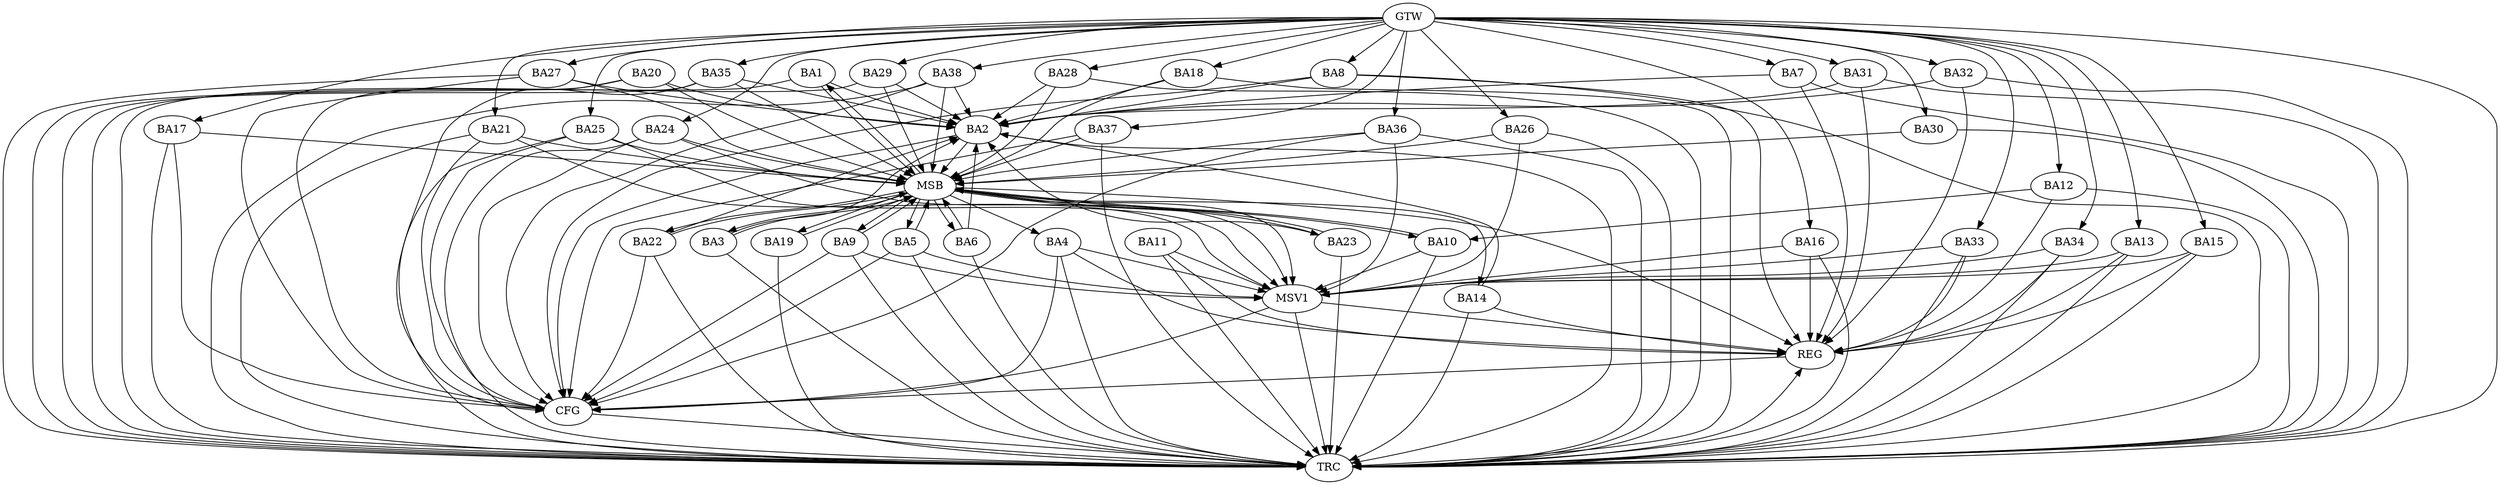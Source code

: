 strict digraph G {
  BA1 [ label="BA1" ];
  BA2 [ label="BA2" ];
  BA3 [ label="BA3" ];
  BA4 [ label="BA4" ];
  BA5 [ label="BA5" ];
  BA6 [ label="BA6" ];
  BA7 [ label="BA7" ];
  BA8 [ label="BA8" ];
  BA9 [ label="BA9" ];
  BA10 [ label="BA10" ];
  BA11 [ label="BA11" ];
  BA12 [ label="BA12" ];
  BA13 [ label="BA13" ];
  BA14 [ label="BA14" ];
  BA15 [ label="BA15" ];
  BA16 [ label="BA16" ];
  BA17 [ label="BA17" ];
  BA18 [ label="BA18" ];
  BA19 [ label="BA19" ];
  BA20 [ label="BA20" ];
  BA21 [ label="BA21" ];
  BA22 [ label="BA22" ];
  BA23 [ label="BA23" ];
  BA24 [ label="BA24" ];
  BA25 [ label="BA25" ];
  BA26 [ label="BA26" ];
  BA27 [ label="BA27" ];
  BA28 [ label="BA28" ];
  BA29 [ label="BA29" ];
  BA30 [ label="BA30" ];
  BA31 [ label="BA31" ];
  BA32 [ label="BA32" ];
  BA33 [ label="BA33" ];
  BA34 [ label="BA34" ];
  BA35 [ label="BA35" ];
  BA36 [ label="BA36" ];
  BA37 [ label="BA37" ];
  BA38 [ label="BA38" ];
  GTW [ label="GTW" ];
  REG [ label="REG" ];
  MSB [ label="MSB" ];
  CFG [ label="CFG" ];
  TRC [ label="TRC" ];
  MSV1 [ label="MSV1" ];
  BA12 -> BA10;
  GTW -> BA7;
  GTW -> BA8;
  GTW -> BA12;
  GTW -> BA13;
  GTW -> BA15;
  GTW -> BA16;
  GTW -> BA17;
  GTW -> BA18;
  GTW -> BA21;
  GTW -> BA24;
  GTW -> BA25;
  GTW -> BA26;
  GTW -> BA27;
  GTW -> BA28;
  GTW -> BA29;
  GTW -> BA30;
  GTW -> BA31;
  GTW -> BA32;
  GTW -> BA33;
  GTW -> BA34;
  GTW -> BA35;
  GTW -> BA36;
  GTW -> BA37;
  GTW -> BA38;
  BA4 -> REG;
  BA7 -> REG;
  BA8 -> REG;
  BA11 -> REG;
  BA12 -> REG;
  BA13 -> REG;
  BA14 -> REG;
  BA15 -> REG;
  BA16 -> REG;
  BA31 -> REG;
  BA32 -> REG;
  BA33 -> REG;
  BA34 -> REG;
  BA1 -> MSB;
  MSB -> REG;
  BA2 -> MSB;
  MSB -> BA1;
  BA3 -> MSB;
  BA5 -> MSB;
  BA6 -> MSB;
  MSB -> BA4;
  BA9 -> MSB;
  BA10 -> MSB;
  BA17 -> MSB;
  MSB -> BA10;
  BA18 -> MSB;
  BA19 -> MSB;
  BA20 -> MSB;
  MSB -> BA6;
  BA21 -> MSB;
  BA22 -> MSB;
  BA23 -> MSB;
  BA24 -> MSB;
  BA25 -> MSB;
  BA26 -> MSB;
  MSB -> BA19;
  BA27 -> MSB;
  MSB -> BA14;
  BA28 -> MSB;
  MSB -> BA9;
  BA29 -> MSB;
  MSB -> BA3;
  BA30 -> MSB;
  BA35 -> MSB;
  MSB -> BA5;
  BA36 -> MSB;
  MSB -> BA22;
  BA37 -> MSB;
  MSB -> BA23;
  BA38 -> MSB;
  BA35 -> CFG;
  BA27 -> CFG;
  BA8 -> CFG;
  BA20 -> CFG;
  BA24 -> CFG;
  BA5 -> CFG;
  BA22 -> CFG;
  BA9 -> CFG;
  BA2 -> CFG;
  BA17 -> CFG;
  BA4 -> CFG;
  BA25 -> CFG;
  BA38 -> CFG;
  BA37 -> CFG;
  BA21 -> CFG;
  BA36 -> CFG;
  REG -> CFG;
  BA1 -> TRC;
  BA2 -> TRC;
  BA3 -> TRC;
  BA4 -> TRC;
  BA5 -> TRC;
  BA6 -> TRC;
  BA7 -> TRC;
  BA8 -> TRC;
  BA9 -> TRC;
  BA10 -> TRC;
  BA11 -> TRC;
  BA12 -> TRC;
  BA13 -> TRC;
  BA14 -> TRC;
  BA15 -> TRC;
  BA16 -> TRC;
  BA17 -> TRC;
  BA18 -> TRC;
  BA19 -> TRC;
  BA20 -> TRC;
  BA21 -> TRC;
  BA22 -> TRC;
  BA23 -> TRC;
  BA24 -> TRC;
  BA25 -> TRC;
  BA26 -> TRC;
  BA27 -> TRC;
  BA28 -> TRC;
  BA29 -> TRC;
  BA30 -> TRC;
  BA31 -> TRC;
  BA32 -> TRC;
  BA33 -> TRC;
  BA34 -> TRC;
  BA35 -> TRC;
  BA36 -> TRC;
  BA37 -> TRC;
  BA38 -> TRC;
  GTW -> TRC;
  CFG -> TRC;
  TRC -> REG;
  BA7 -> BA2;
  BA1 -> BA2;
  BA20 -> BA2;
  BA35 -> BA2;
  BA3 -> BA2;
  BA18 -> BA2;
  BA14 -> BA2;
  BA8 -> BA2;
  BA6 -> BA2;
  BA29 -> BA2;
  BA31 -> BA2;
  BA23 -> BA2;
  BA28 -> BA2;
  BA22 -> BA2;
  BA38 -> BA2;
  BA27 -> BA2;
  BA32 -> BA2;
  BA4 -> MSV1;
  BA11 -> MSV1;
  BA13 -> MSV1;
  BA16 -> MSV1;
  BA34 -> MSV1;
  MSB -> MSV1;
  BA21 -> MSV1;
  BA5 -> MSV1;
  BA10 -> MSV1;
  BA36 -> MSV1;
  BA25 -> MSV1;
  BA15 -> MSV1;
  BA26 -> MSV1;
  BA24 -> MSV1;
  BA33 -> MSV1;
  BA9 -> MSV1;
  MSV1 -> REG;
  MSV1 -> TRC;
  MSV1 -> CFG;
}
